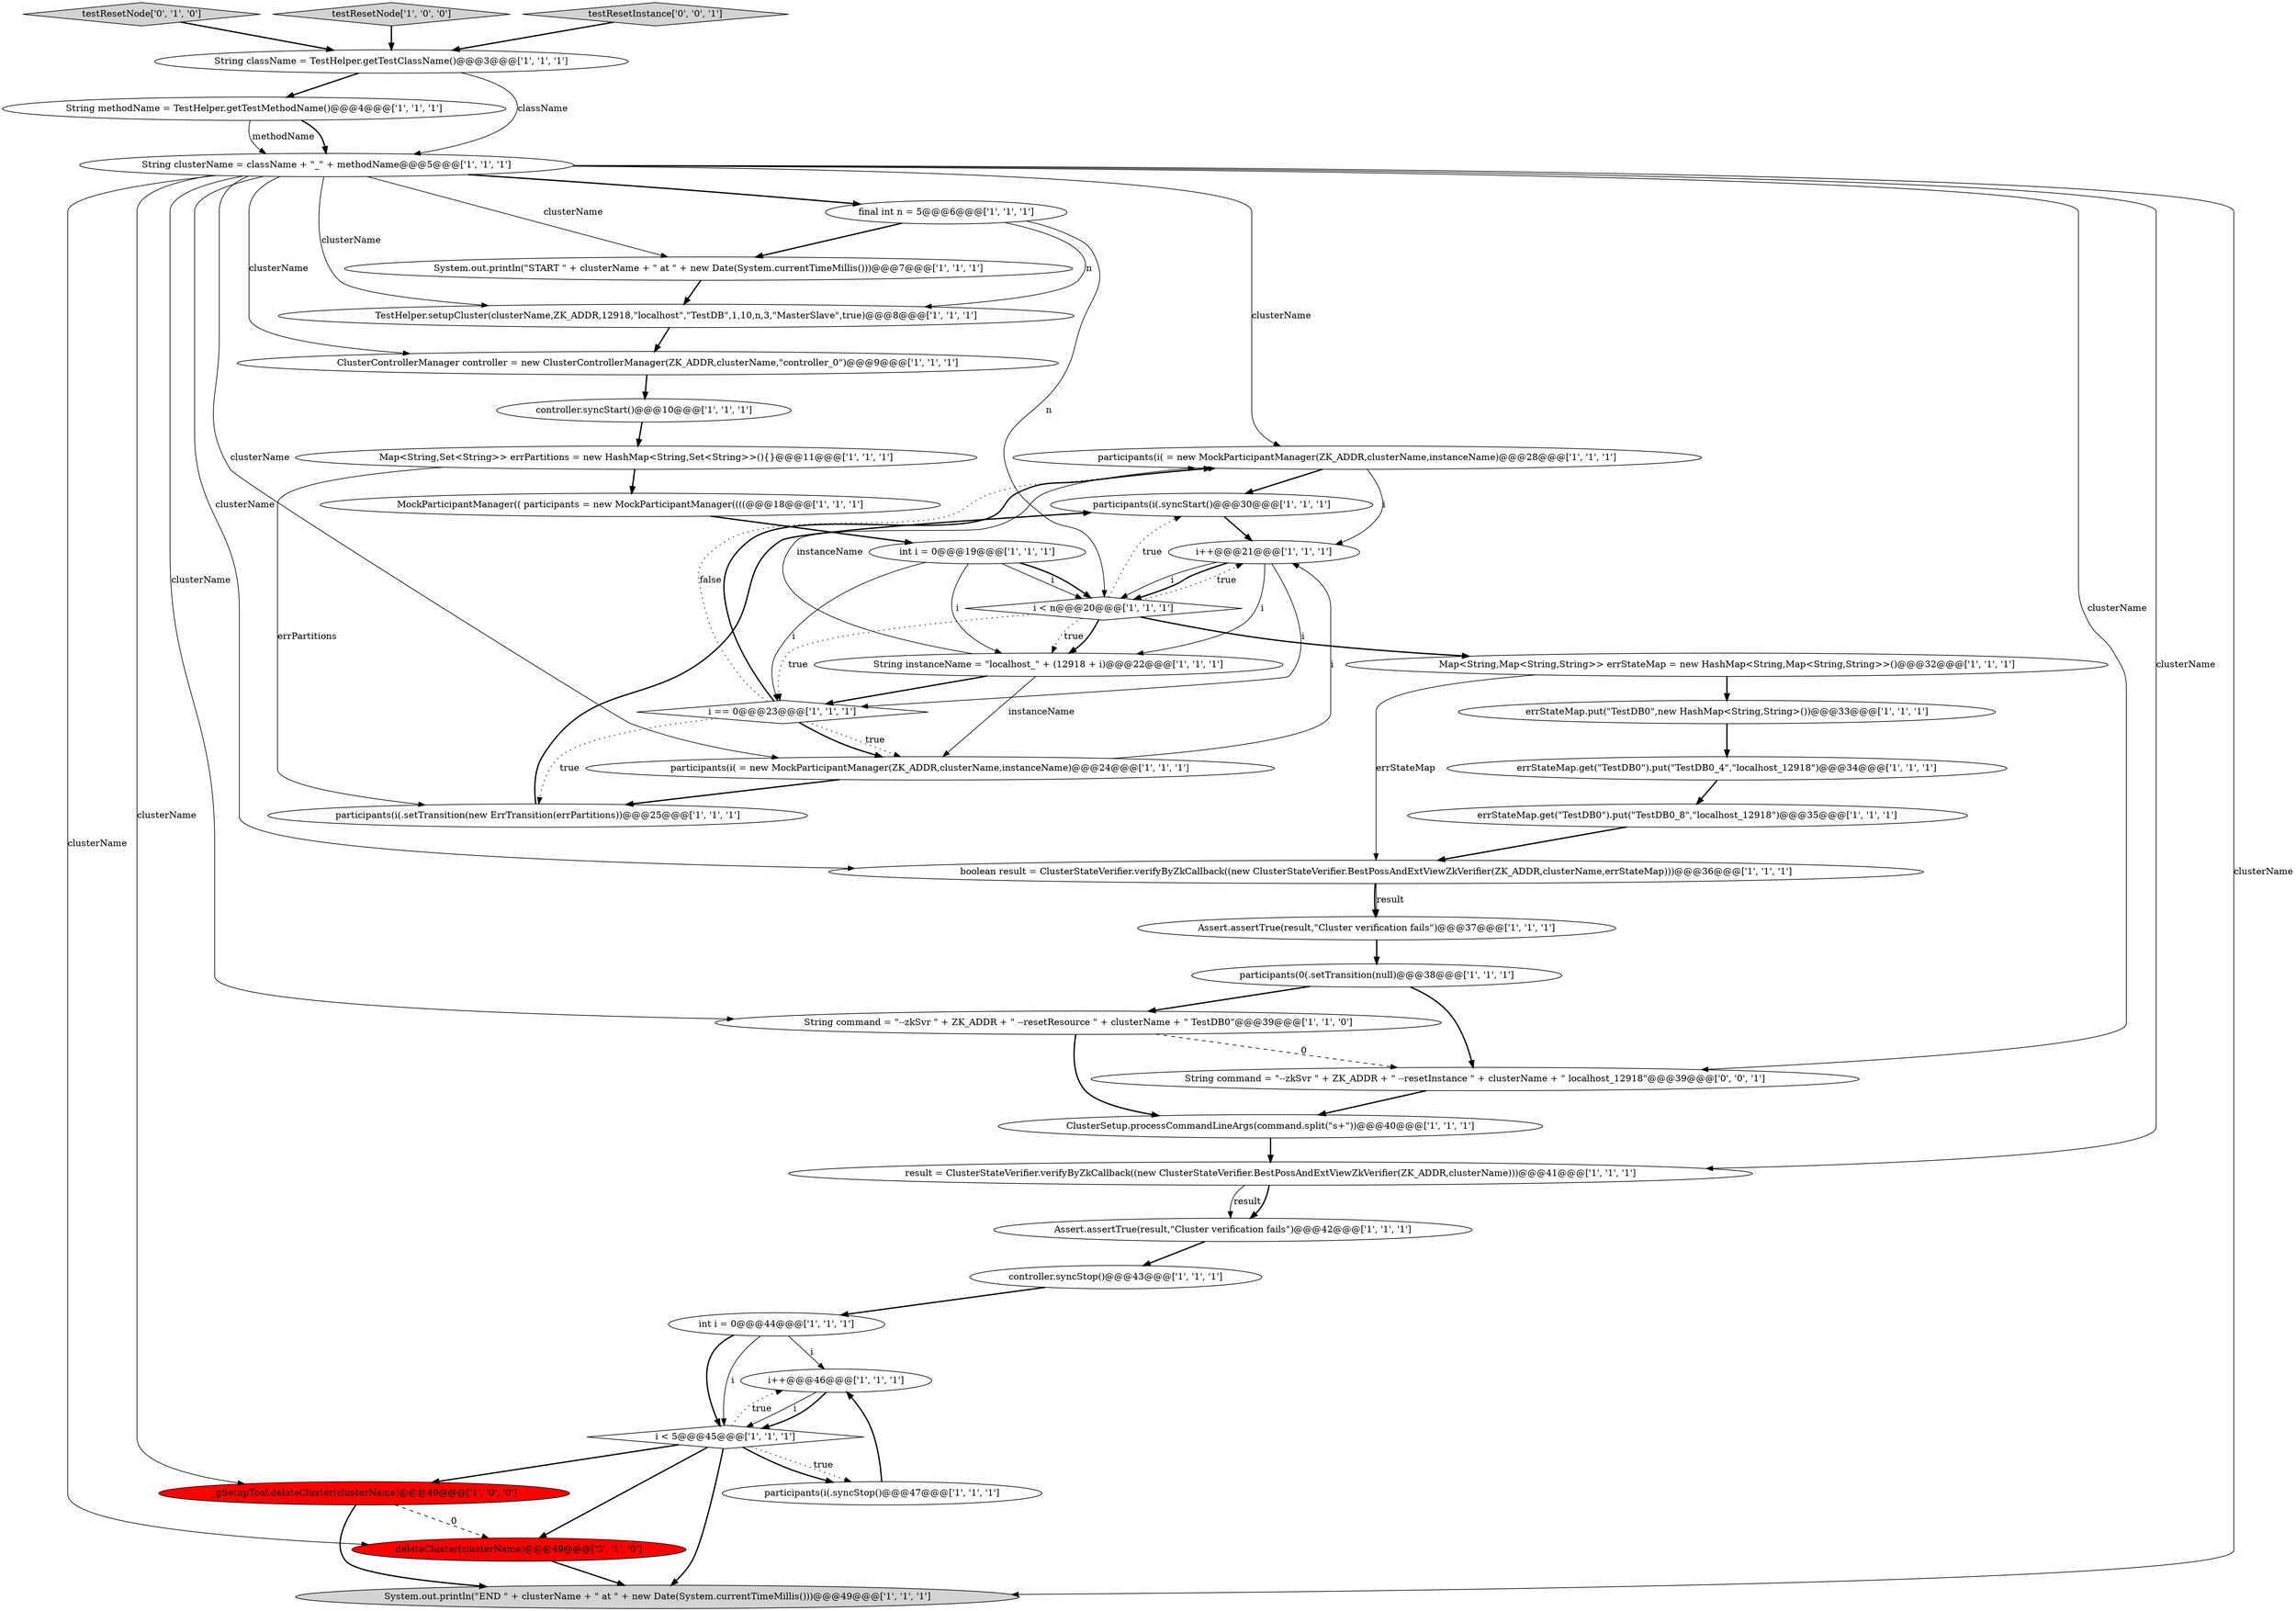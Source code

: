 digraph {
34 [style = filled, label = "errStateMap.get(\"TestDB0\").put(\"TestDB0_8\",\"localhost_12918\")@@@35@@@['1', '1', '1']", fillcolor = white, shape = ellipse image = "AAA0AAABBB1BBB"];
39 [style = filled, label = "testResetNode['0', '1', '0']", fillcolor = lightgray, shape = diamond image = "AAA0AAABBB2BBB"];
35 [style = filled, label = "participants(i(.syncStop()@@@47@@@['1', '1', '1']", fillcolor = white, shape = ellipse image = "AAA0AAABBB1BBB"];
23 [style = filled, label = "Assert.assertTrue(result,\"Cluster verification fails\")@@@42@@@['1', '1', '1']", fillcolor = white, shape = ellipse image = "AAA0AAABBB1BBB"];
6 [style = filled, label = "boolean result = ClusterStateVerifier.verifyByZkCallback((new ClusterStateVerifier.BestPossAndExtViewZkVerifier(ZK_ADDR,clusterName,errStateMap)))@@@36@@@['1', '1', '1']", fillcolor = white, shape = ellipse image = "AAA0AAABBB1BBB"];
26 [style = filled, label = "controller.syncStart()@@@10@@@['1', '1', '1']", fillcolor = white, shape = ellipse image = "AAA0AAABBB1BBB"];
28 [style = filled, label = "errStateMap.get(\"TestDB0\").put(\"TestDB0_4\",\"localhost_12918\")@@@34@@@['1', '1', '1']", fillcolor = white, shape = ellipse image = "AAA0AAABBB1BBB"];
13 [style = filled, label = "i++@@@46@@@['1', '1', '1']", fillcolor = white, shape = ellipse image = "AAA0AAABBB1BBB"];
25 [style = filled, label = "participants(i( = new MockParticipantManager(ZK_ADDR,clusterName,instanceName)@@@28@@@['1', '1', '1']", fillcolor = white, shape = ellipse image = "AAA0AAABBB1BBB"];
27 [style = filled, label = "i == 0@@@23@@@['1', '1', '1']", fillcolor = white, shape = diamond image = "AAA0AAABBB1BBB"];
30 [style = filled, label = "MockParticipantManager(( participants = new MockParticipantManager((((@@@18@@@['1', '1', '1']", fillcolor = white, shape = ellipse image = "AAA0AAABBB1BBB"];
31 [style = filled, label = "participants(0(.setTransition(null)@@@38@@@['1', '1', '1']", fillcolor = white, shape = ellipse image = "AAA0AAABBB1BBB"];
15 [style = filled, label = "String methodName = TestHelper.getTestMethodName()@@@4@@@['1', '1', '1']", fillcolor = white, shape = ellipse image = "AAA0AAABBB1BBB"];
32 [style = filled, label = "testResetNode['1', '0', '0']", fillcolor = lightgray, shape = diamond image = "AAA0AAABBB1BBB"];
40 [style = filled, label = "String command = \"--zkSvr \" + ZK_ADDR + \" --resetInstance \" + clusterName + \" localhost_12918\"@@@39@@@['0', '0', '1']", fillcolor = white, shape = ellipse image = "AAA0AAABBB3BBB"];
5 [style = filled, label = "String instanceName = \"localhost_\" + (12918 + i)@@@22@@@['1', '1', '1']", fillcolor = white, shape = ellipse image = "AAA0AAABBB1BBB"];
12 [style = filled, label = "String command = \"--zkSvr \" + ZK_ADDR + \" --resetResource \" + clusterName + \" TestDB0\"@@@39@@@['1', '1', '0']", fillcolor = white, shape = ellipse image = "AAA0AAABBB1BBB"];
21 [style = filled, label = "participants(i( = new MockParticipantManager(ZK_ADDR,clusterName,instanceName)@@@24@@@['1', '1', '1']", fillcolor = white, shape = ellipse image = "AAA0AAABBB1BBB"];
41 [style = filled, label = "testResetInstance['0', '0', '1']", fillcolor = lightgray, shape = diamond image = "AAA0AAABBB3BBB"];
38 [style = filled, label = "deleteCluster(clusterName)@@@49@@@['0', '1', '0']", fillcolor = red, shape = ellipse image = "AAA1AAABBB2BBB"];
17 [style = filled, label = "String className = TestHelper.getTestClassName()@@@3@@@['1', '1', '1']", fillcolor = white, shape = ellipse image = "AAA0AAABBB1BBB"];
33 [style = filled, label = "participants(i(.syncStart()@@@30@@@['1', '1', '1']", fillcolor = white, shape = ellipse image = "AAA0AAABBB1BBB"];
37 [style = filled, label = "i++@@@21@@@['1', '1', '1']", fillcolor = white, shape = ellipse image = "AAA0AAABBB1BBB"];
29 [style = filled, label = "System.out.println(\"START \" + clusterName + \" at \" + new Date(System.currentTimeMillis()))@@@7@@@['1', '1', '1']", fillcolor = white, shape = ellipse image = "AAA0AAABBB1BBB"];
18 [style = filled, label = "Map<String,Map<String,String>> errStateMap = new HashMap<String,Map<String,String>>()@@@32@@@['1', '1', '1']", fillcolor = white, shape = ellipse image = "AAA0AAABBB1BBB"];
9 [style = filled, label = "result = ClusterStateVerifier.verifyByZkCallback((new ClusterStateVerifier.BestPossAndExtViewZkVerifier(ZK_ADDR,clusterName)))@@@41@@@['1', '1', '1']", fillcolor = white, shape = ellipse image = "AAA0AAABBB1BBB"];
19 [style = filled, label = "Map<String,Set<String>> errPartitions = new HashMap<String,Set<String>>(){}@@@11@@@['1', '1', '1']", fillcolor = white, shape = ellipse image = "AAA0AAABBB1BBB"];
4 [style = filled, label = "int i = 0@@@19@@@['1', '1', '1']", fillcolor = white, shape = ellipse image = "AAA0AAABBB1BBB"];
8 [style = filled, label = "int i = 0@@@44@@@['1', '1', '1']", fillcolor = white, shape = ellipse image = "AAA0AAABBB1BBB"];
16 [style = filled, label = "ClusterSetup.processCommandLineArgs(command.split(\"\s+\"))@@@40@@@['1', '1', '1']", fillcolor = white, shape = ellipse image = "AAA0AAABBB1BBB"];
3 [style = filled, label = "controller.syncStop()@@@43@@@['1', '1', '1']", fillcolor = white, shape = ellipse image = "AAA0AAABBB1BBB"];
2 [style = filled, label = "System.out.println(\"END \" + clusterName + \" at \" + new Date(System.currentTimeMillis()))@@@49@@@['1', '1', '1']", fillcolor = lightgray, shape = ellipse image = "AAA0AAABBB1BBB"];
14 [style = filled, label = "final int n = 5@@@6@@@['1', '1', '1']", fillcolor = white, shape = ellipse image = "AAA0AAABBB1BBB"];
22 [style = filled, label = "i < 5@@@45@@@['1', '1', '1']", fillcolor = white, shape = diamond image = "AAA0AAABBB1BBB"];
11 [style = filled, label = "String clusterName = className + \"_\" + methodName@@@5@@@['1', '1', '1']", fillcolor = white, shape = ellipse image = "AAA0AAABBB1BBB"];
20 [style = filled, label = "i < n@@@20@@@['1', '1', '1']", fillcolor = white, shape = diamond image = "AAA0AAABBB1BBB"];
0 [style = filled, label = "errStateMap.put(\"TestDB0\",new HashMap<String,String>())@@@33@@@['1', '1', '1']", fillcolor = white, shape = ellipse image = "AAA0AAABBB1BBB"];
1 [style = filled, label = "ClusterControllerManager controller = new ClusterControllerManager(ZK_ADDR,clusterName,\"controller_0\")@@@9@@@['1', '1', '1']", fillcolor = white, shape = ellipse image = "AAA0AAABBB1BBB"];
24 [style = filled, label = "TestHelper.setupCluster(clusterName,ZK_ADDR,12918,\"localhost\",\"TestDB\",1,10,n,3,\"MasterSlave\",true)@@@8@@@['1', '1', '1']", fillcolor = white, shape = ellipse image = "AAA0AAABBB1BBB"];
10 [style = filled, label = "participants(i(.setTransition(new ErrTransition(errPartitions))@@@25@@@['1', '1', '1']", fillcolor = white, shape = ellipse image = "AAA0AAABBB1BBB"];
36 [style = filled, label = "_gSetupTool.deleteCluster(clusterName)@@@49@@@['1', '0', '0']", fillcolor = red, shape = ellipse image = "AAA1AAABBB1BBB"];
7 [style = filled, label = "Assert.assertTrue(result,\"Cluster verification fails\")@@@37@@@['1', '1', '1']", fillcolor = white, shape = ellipse image = "AAA0AAABBB1BBB"];
21->10 [style = bold, label=""];
25->33 [style = bold, label=""];
11->14 [style = bold, label=""];
13->22 [style = solid, label="i"];
20->27 [style = dotted, label="true"];
7->31 [style = bold, label=""];
11->40 [style = solid, label="clusterName"];
18->6 [style = solid, label="errStateMap"];
9->23 [style = solid, label="result"];
11->1 [style = solid, label="clusterName"];
40->16 [style = bold, label=""];
11->6 [style = solid, label="clusterName"];
15->11 [style = bold, label=""];
36->2 [style = bold, label=""];
37->5 [style = solid, label="i"];
31->40 [style = bold, label=""];
22->35 [style = dotted, label="true"];
13->22 [style = bold, label=""];
27->25 [style = bold, label=""];
18->0 [style = bold, label=""];
16->9 [style = bold, label=""];
17->11 [style = solid, label="className"];
19->10 [style = solid, label="errPartitions"];
27->25 [style = dotted, label="false"];
23->3 [style = bold, label=""];
37->27 [style = solid, label="i"];
27->21 [style = dotted, label="true"];
25->37 [style = solid, label="i"];
8->22 [style = bold, label=""];
38->2 [style = bold, label=""];
20->18 [style = bold, label=""];
11->21 [style = solid, label="clusterName"];
20->5 [style = dotted, label="true"];
22->38 [style = bold, label=""];
11->12 [style = solid, label="clusterName"];
14->24 [style = solid, label="n"];
22->13 [style = dotted, label="true"];
17->15 [style = bold, label=""];
11->24 [style = solid, label="clusterName"];
6->7 [style = bold, label=""];
14->20 [style = solid, label="n"];
32->17 [style = bold, label=""];
4->20 [style = solid, label="i"];
11->36 [style = solid, label="clusterName"];
22->2 [style = bold, label=""];
21->37 [style = solid, label="i"];
37->20 [style = solid, label="i"];
11->38 [style = solid, label="clusterName"];
5->21 [style = solid, label="instanceName"];
4->5 [style = solid, label="i"];
26->19 [style = bold, label=""];
31->12 [style = bold, label=""];
20->37 [style = dotted, label="true"];
20->33 [style = dotted, label="true"];
39->17 [style = bold, label=""];
6->7 [style = solid, label="result"];
3->8 [style = bold, label=""];
4->20 [style = bold, label=""];
14->29 [style = bold, label=""];
11->9 [style = solid, label="clusterName"];
10->33 [style = bold, label=""];
24->1 [style = bold, label=""];
33->37 [style = bold, label=""];
22->35 [style = bold, label=""];
27->21 [style = bold, label=""];
36->38 [style = dashed, label="0"];
15->11 [style = solid, label="methodName"];
28->34 [style = bold, label=""];
8->22 [style = solid, label="i"];
37->20 [style = bold, label=""];
27->10 [style = dotted, label="true"];
4->27 [style = solid, label="i"];
12->16 [style = bold, label=""];
1->26 [style = bold, label=""];
8->13 [style = solid, label="i"];
20->5 [style = bold, label=""];
9->23 [style = bold, label=""];
41->17 [style = bold, label=""];
11->29 [style = solid, label="clusterName"];
12->40 [style = dashed, label="0"];
30->4 [style = bold, label=""];
22->36 [style = bold, label=""];
34->6 [style = bold, label=""];
11->2 [style = solid, label="clusterName"];
5->25 [style = solid, label="instanceName"];
5->27 [style = bold, label=""];
35->13 [style = bold, label=""];
29->24 [style = bold, label=""];
11->25 [style = solid, label="clusterName"];
0->28 [style = bold, label=""];
19->30 [style = bold, label=""];
}
